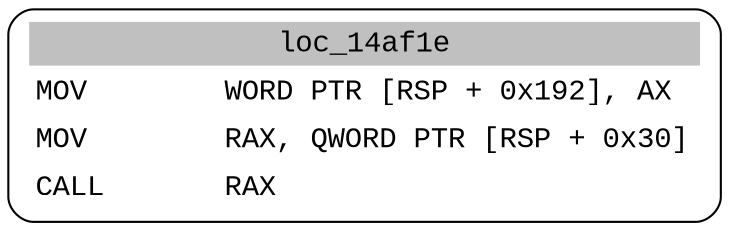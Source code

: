 digraph asm_graph {
1941 [
shape="Mrecord" fontname="Courier New"label =<<table border="0" cellborder="0" cellpadding="3"><tr><td align="center" colspan="2" bgcolor="grey">loc_14af1e</td></tr><tr><td align="left">MOV        WORD PTR [RSP + 0x192], AX</td></tr><tr><td align="left">MOV        RAX, QWORD PTR [RSP + 0x30]</td></tr><tr><td align="left">CALL       RAX</td></tr></table>> ];
}